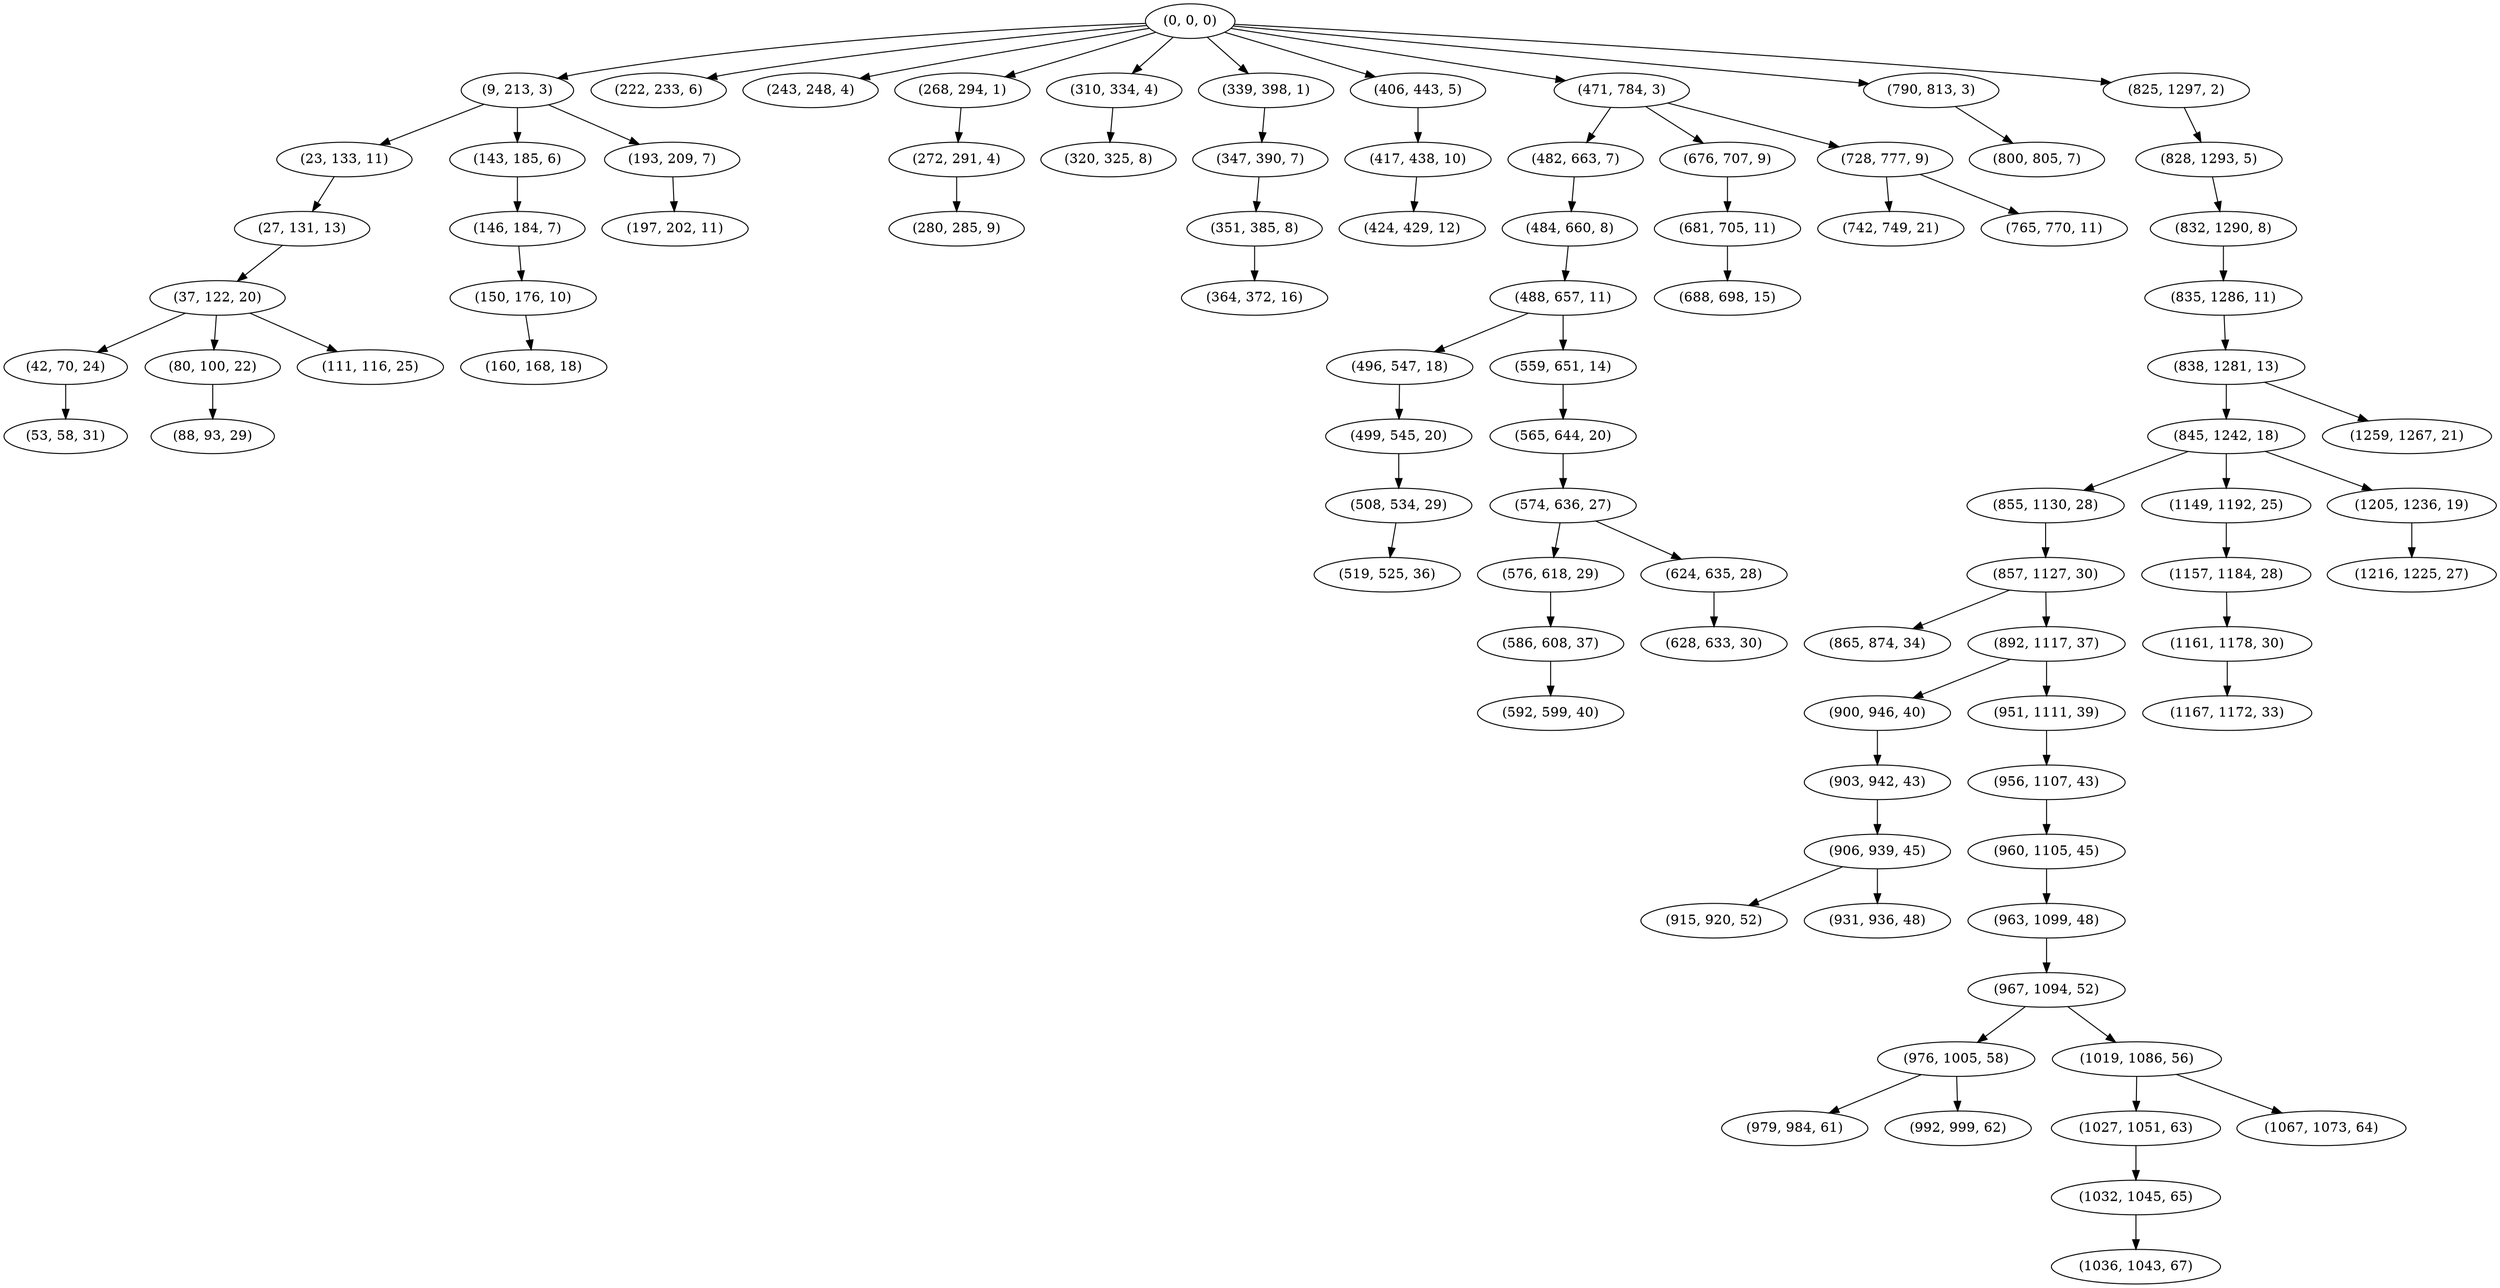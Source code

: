 digraph tree {
    "(0, 0, 0)";
    "(9, 213, 3)";
    "(23, 133, 11)";
    "(27, 131, 13)";
    "(37, 122, 20)";
    "(42, 70, 24)";
    "(53, 58, 31)";
    "(80, 100, 22)";
    "(88, 93, 29)";
    "(111, 116, 25)";
    "(143, 185, 6)";
    "(146, 184, 7)";
    "(150, 176, 10)";
    "(160, 168, 18)";
    "(193, 209, 7)";
    "(197, 202, 11)";
    "(222, 233, 6)";
    "(243, 248, 4)";
    "(268, 294, 1)";
    "(272, 291, 4)";
    "(280, 285, 9)";
    "(310, 334, 4)";
    "(320, 325, 8)";
    "(339, 398, 1)";
    "(347, 390, 7)";
    "(351, 385, 8)";
    "(364, 372, 16)";
    "(406, 443, 5)";
    "(417, 438, 10)";
    "(424, 429, 12)";
    "(471, 784, 3)";
    "(482, 663, 7)";
    "(484, 660, 8)";
    "(488, 657, 11)";
    "(496, 547, 18)";
    "(499, 545, 20)";
    "(508, 534, 29)";
    "(519, 525, 36)";
    "(559, 651, 14)";
    "(565, 644, 20)";
    "(574, 636, 27)";
    "(576, 618, 29)";
    "(586, 608, 37)";
    "(592, 599, 40)";
    "(624, 635, 28)";
    "(628, 633, 30)";
    "(676, 707, 9)";
    "(681, 705, 11)";
    "(688, 698, 15)";
    "(728, 777, 9)";
    "(742, 749, 21)";
    "(765, 770, 11)";
    "(790, 813, 3)";
    "(800, 805, 7)";
    "(825, 1297, 2)";
    "(828, 1293, 5)";
    "(832, 1290, 8)";
    "(835, 1286, 11)";
    "(838, 1281, 13)";
    "(845, 1242, 18)";
    "(855, 1130, 28)";
    "(857, 1127, 30)";
    "(865, 874, 34)";
    "(892, 1117, 37)";
    "(900, 946, 40)";
    "(903, 942, 43)";
    "(906, 939, 45)";
    "(915, 920, 52)";
    "(931, 936, 48)";
    "(951, 1111, 39)";
    "(956, 1107, 43)";
    "(960, 1105, 45)";
    "(963, 1099, 48)";
    "(967, 1094, 52)";
    "(976, 1005, 58)";
    "(979, 984, 61)";
    "(992, 999, 62)";
    "(1019, 1086, 56)";
    "(1027, 1051, 63)";
    "(1032, 1045, 65)";
    "(1036, 1043, 67)";
    "(1067, 1073, 64)";
    "(1149, 1192, 25)";
    "(1157, 1184, 28)";
    "(1161, 1178, 30)";
    "(1167, 1172, 33)";
    "(1205, 1236, 19)";
    "(1216, 1225, 27)";
    "(1259, 1267, 21)";
    "(0, 0, 0)" -> "(9, 213, 3)";
    "(0, 0, 0)" -> "(222, 233, 6)";
    "(0, 0, 0)" -> "(243, 248, 4)";
    "(0, 0, 0)" -> "(268, 294, 1)";
    "(0, 0, 0)" -> "(310, 334, 4)";
    "(0, 0, 0)" -> "(339, 398, 1)";
    "(0, 0, 0)" -> "(406, 443, 5)";
    "(0, 0, 0)" -> "(471, 784, 3)";
    "(0, 0, 0)" -> "(790, 813, 3)";
    "(0, 0, 0)" -> "(825, 1297, 2)";
    "(9, 213, 3)" -> "(23, 133, 11)";
    "(9, 213, 3)" -> "(143, 185, 6)";
    "(9, 213, 3)" -> "(193, 209, 7)";
    "(23, 133, 11)" -> "(27, 131, 13)";
    "(27, 131, 13)" -> "(37, 122, 20)";
    "(37, 122, 20)" -> "(42, 70, 24)";
    "(37, 122, 20)" -> "(80, 100, 22)";
    "(37, 122, 20)" -> "(111, 116, 25)";
    "(42, 70, 24)" -> "(53, 58, 31)";
    "(80, 100, 22)" -> "(88, 93, 29)";
    "(143, 185, 6)" -> "(146, 184, 7)";
    "(146, 184, 7)" -> "(150, 176, 10)";
    "(150, 176, 10)" -> "(160, 168, 18)";
    "(193, 209, 7)" -> "(197, 202, 11)";
    "(268, 294, 1)" -> "(272, 291, 4)";
    "(272, 291, 4)" -> "(280, 285, 9)";
    "(310, 334, 4)" -> "(320, 325, 8)";
    "(339, 398, 1)" -> "(347, 390, 7)";
    "(347, 390, 7)" -> "(351, 385, 8)";
    "(351, 385, 8)" -> "(364, 372, 16)";
    "(406, 443, 5)" -> "(417, 438, 10)";
    "(417, 438, 10)" -> "(424, 429, 12)";
    "(471, 784, 3)" -> "(482, 663, 7)";
    "(471, 784, 3)" -> "(676, 707, 9)";
    "(471, 784, 3)" -> "(728, 777, 9)";
    "(482, 663, 7)" -> "(484, 660, 8)";
    "(484, 660, 8)" -> "(488, 657, 11)";
    "(488, 657, 11)" -> "(496, 547, 18)";
    "(488, 657, 11)" -> "(559, 651, 14)";
    "(496, 547, 18)" -> "(499, 545, 20)";
    "(499, 545, 20)" -> "(508, 534, 29)";
    "(508, 534, 29)" -> "(519, 525, 36)";
    "(559, 651, 14)" -> "(565, 644, 20)";
    "(565, 644, 20)" -> "(574, 636, 27)";
    "(574, 636, 27)" -> "(576, 618, 29)";
    "(574, 636, 27)" -> "(624, 635, 28)";
    "(576, 618, 29)" -> "(586, 608, 37)";
    "(586, 608, 37)" -> "(592, 599, 40)";
    "(624, 635, 28)" -> "(628, 633, 30)";
    "(676, 707, 9)" -> "(681, 705, 11)";
    "(681, 705, 11)" -> "(688, 698, 15)";
    "(728, 777, 9)" -> "(742, 749, 21)";
    "(728, 777, 9)" -> "(765, 770, 11)";
    "(790, 813, 3)" -> "(800, 805, 7)";
    "(825, 1297, 2)" -> "(828, 1293, 5)";
    "(828, 1293, 5)" -> "(832, 1290, 8)";
    "(832, 1290, 8)" -> "(835, 1286, 11)";
    "(835, 1286, 11)" -> "(838, 1281, 13)";
    "(838, 1281, 13)" -> "(845, 1242, 18)";
    "(838, 1281, 13)" -> "(1259, 1267, 21)";
    "(845, 1242, 18)" -> "(855, 1130, 28)";
    "(845, 1242, 18)" -> "(1149, 1192, 25)";
    "(845, 1242, 18)" -> "(1205, 1236, 19)";
    "(855, 1130, 28)" -> "(857, 1127, 30)";
    "(857, 1127, 30)" -> "(865, 874, 34)";
    "(857, 1127, 30)" -> "(892, 1117, 37)";
    "(892, 1117, 37)" -> "(900, 946, 40)";
    "(892, 1117, 37)" -> "(951, 1111, 39)";
    "(900, 946, 40)" -> "(903, 942, 43)";
    "(903, 942, 43)" -> "(906, 939, 45)";
    "(906, 939, 45)" -> "(915, 920, 52)";
    "(906, 939, 45)" -> "(931, 936, 48)";
    "(951, 1111, 39)" -> "(956, 1107, 43)";
    "(956, 1107, 43)" -> "(960, 1105, 45)";
    "(960, 1105, 45)" -> "(963, 1099, 48)";
    "(963, 1099, 48)" -> "(967, 1094, 52)";
    "(967, 1094, 52)" -> "(976, 1005, 58)";
    "(967, 1094, 52)" -> "(1019, 1086, 56)";
    "(976, 1005, 58)" -> "(979, 984, 61)";
    "(976, 1005, 58)" -> "(992, 999, 62)";
    "(1019, 1086, 56)" -> "(1027, 1051, 63)";
    "(1019, 1086, 56)" -> "(1067, 1073, 64)";
    "(1027, 1051, 63)" -> "(1032, 1045, 65)";
    "(1032, 1045, 65)" -> "(1036, 1043, 67)";
    "(1149, 1192, 25)" -> "(1157, 1184, 28)";
    "(1157, 1184, 28)" -> "(1161, 1178, 30)";
    "(1161, 1178, 30)" -> "(1167, 1172, 33)";
    "(1205, 1236, 19)" -> "(1216, 1225, 27)";
}
